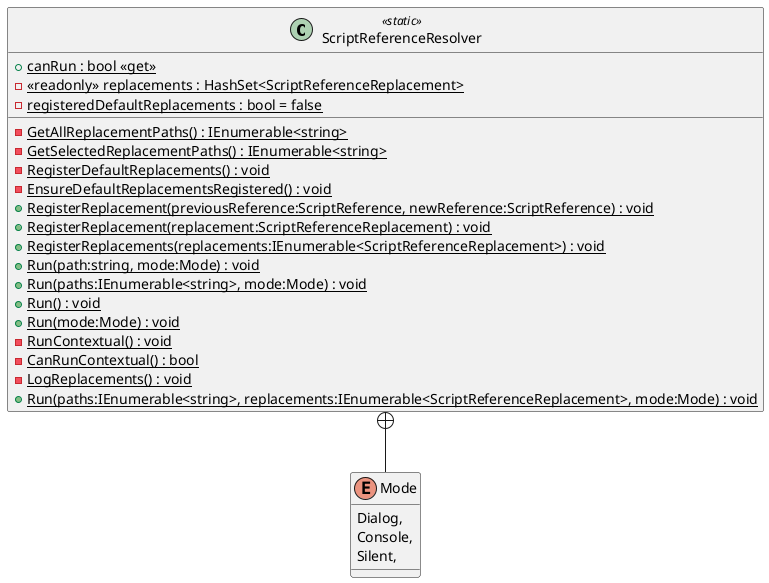 @startuml
class ScriptReferenceResolver <<static>> {
    + {static} canRun : bool <<get>>
    - {static} GetAllReplacementPaths() : IEnumerable<string>
    - {static} GetSelectedReplacementPaths() : IEnumerable<string>
    - {static} <<readonly>> replacements : HashSet<ScriptReferenceReplacement>
    - {static} registeredDefaultReplacements : bool = false
    - {static} RegisterDefaultReplacements() : void
    - {static} EnsureDefaultReplacementsRegistered() : void
    + {static} RegisterReplacement(previousReference:ScriptReference, newReference:ScriptReference) : void
    + {static} RegisterReplacement(replacement:ScriptReferenceReplacement) : void
    + {static} RegisterReplacements(replacements:IEnumerable<ScriptReferenceReplacement>) : void
    + {static} Run(path:string, mode:Mode) : void
    + {static} Run(paths:IEnumerable<string>, mode:Mode) : void
    + {static} Run() : void
    + {static} Run(mode:Mode) : void
    - {static} RunContextual() : void
    - {static} CanRunContextual() : bool
    - {static} LogReplacements() : void
    + {static} Run(paths:IEnumerable<string>, replacements:IEnumerable<ScriptReferenceReplacement>, mode:Mode) : void
}
enum Mode {
    Dialog,
    Console,
    Silent,
}
ScriptReferenceResolver +-- Mode
@enduml
